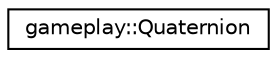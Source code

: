 digraph G
{
  edge [fontname="Helvetica",fontsize="10",labelfontname="Helvetica",labelfontsize="10"];
  node [fontname="Helvetica",fontsize="10",shape=record];
  rankdir="LR";
  Node1 [label="gameplay::Quaternion",height=0.2,width=0.4,color="black", fillcolor="white", style="filled",URL="$classgameplay_1_1_quaternion.html"];
}

